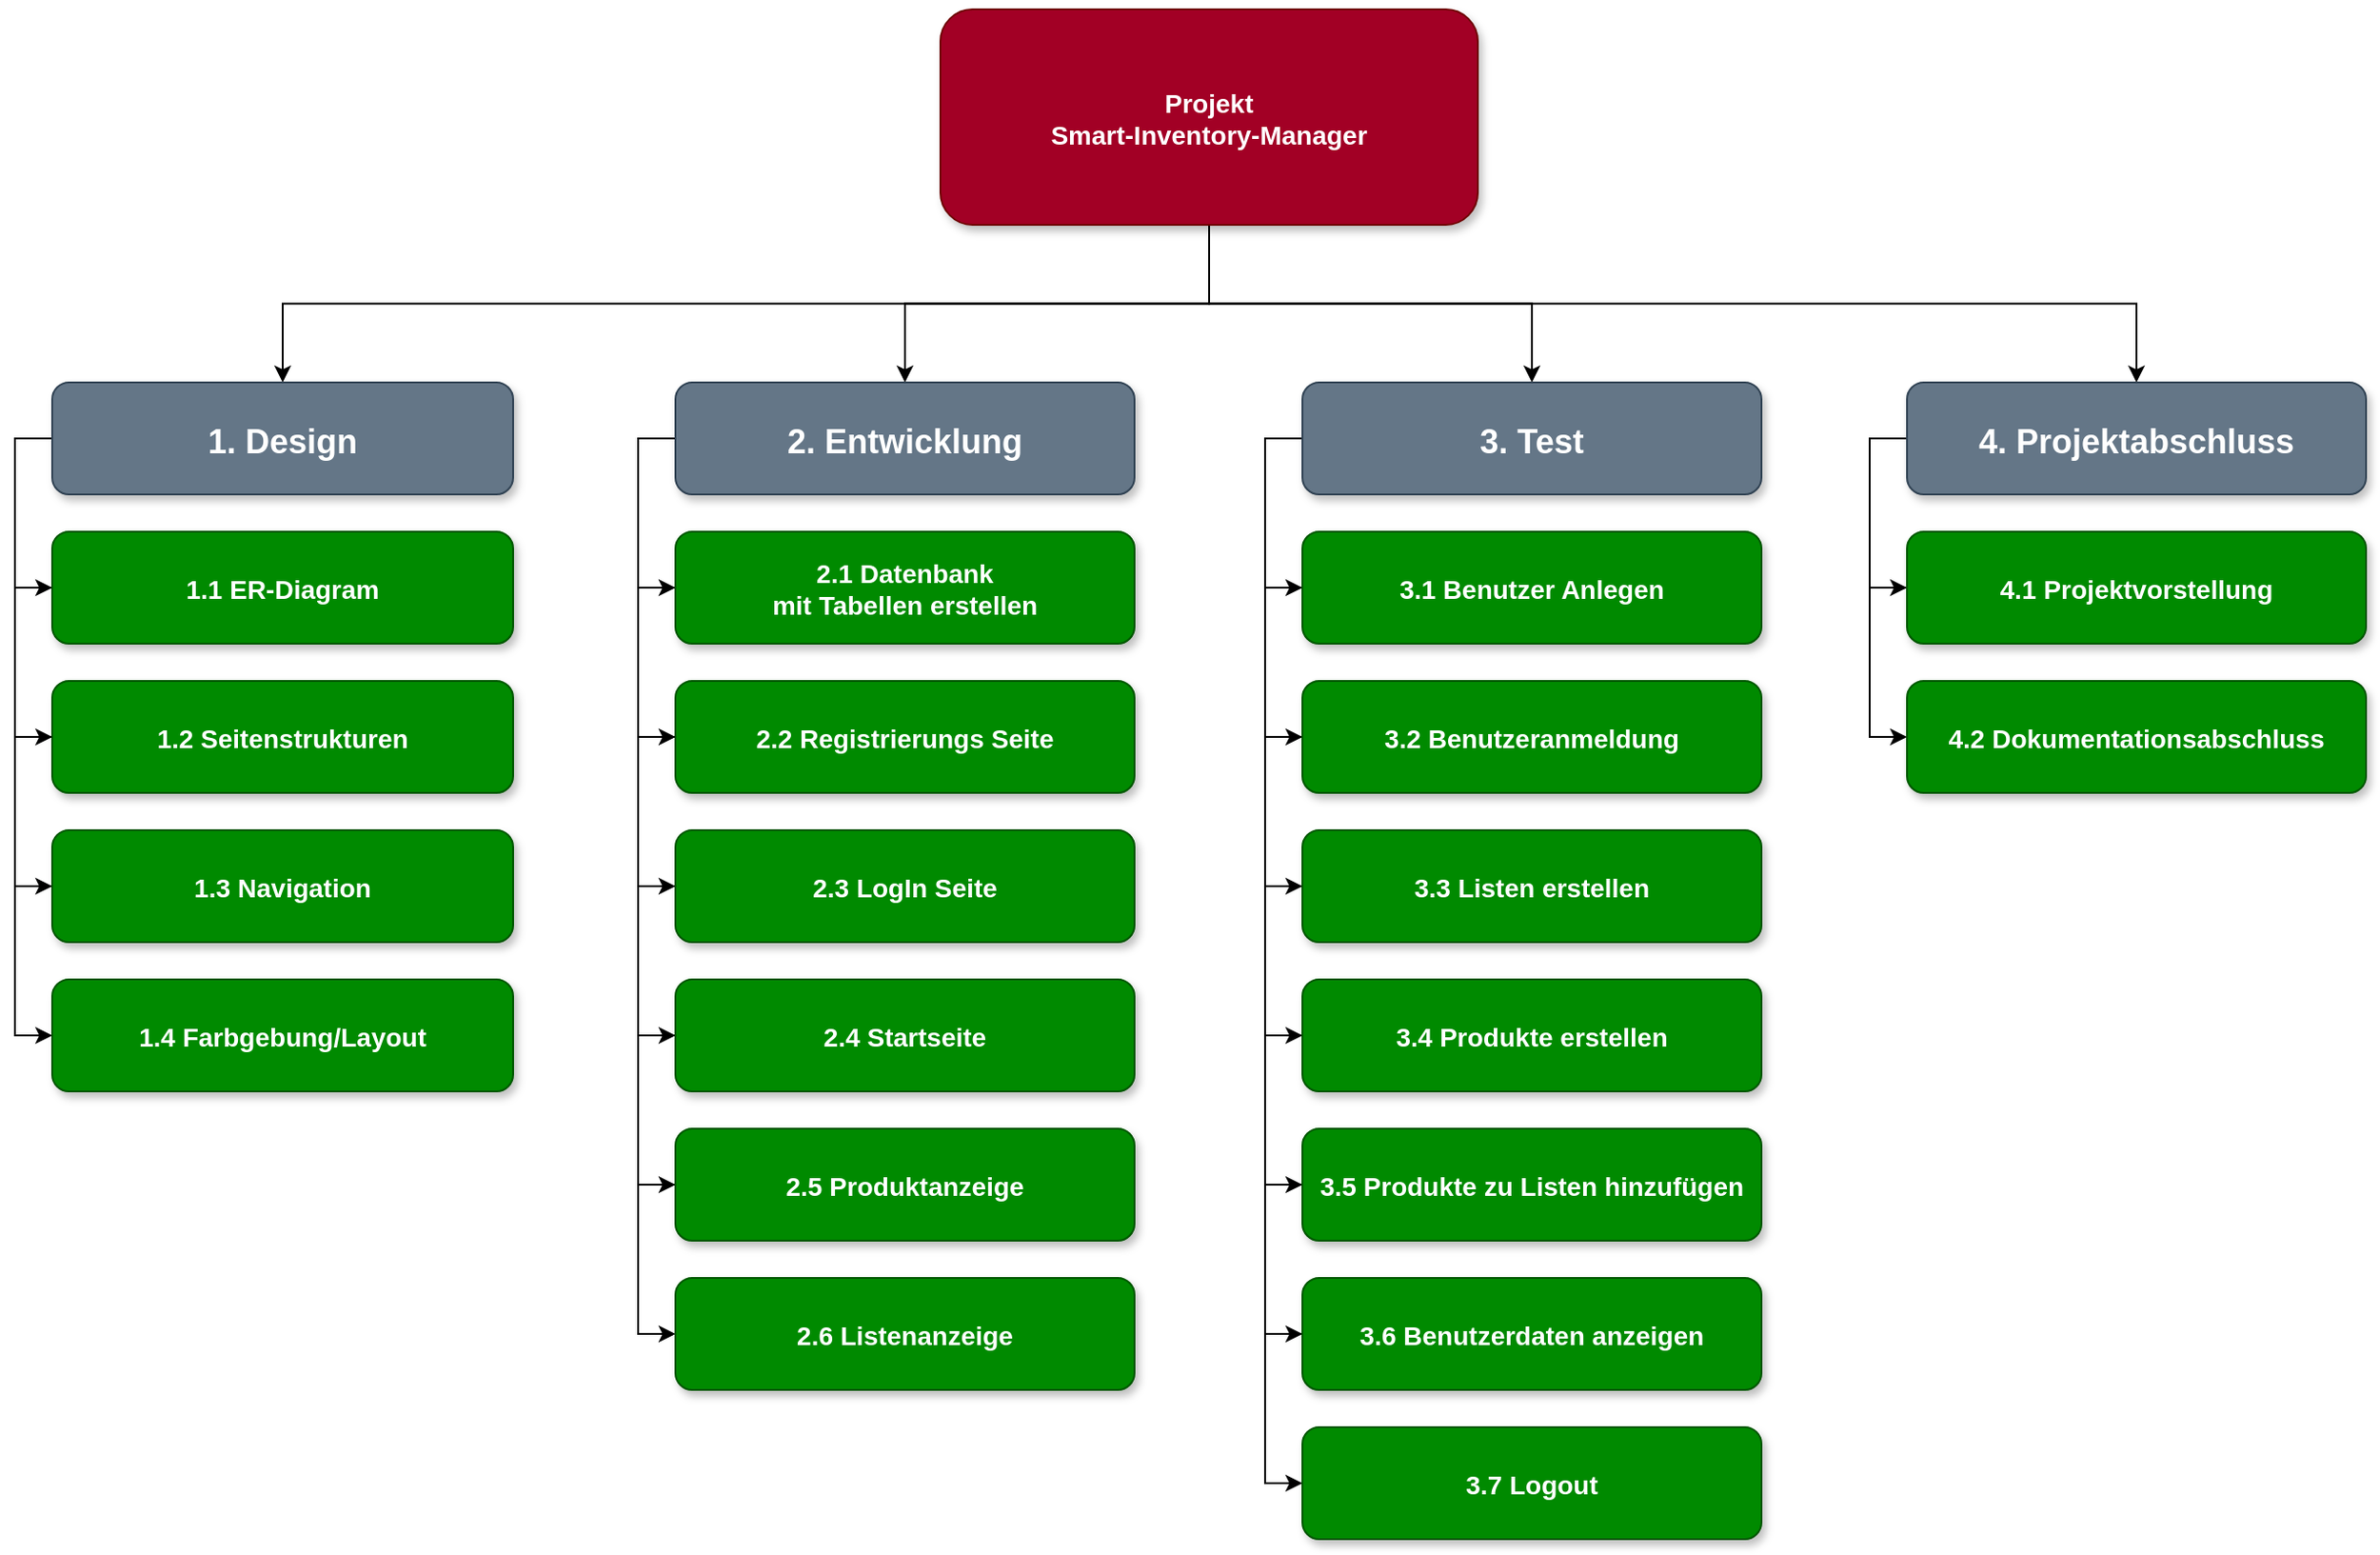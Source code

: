 <mxfile version="19.0.0" type="device"><diagram name="Page-1" id="97916047-d0de-89f5-080d-49f4d83e522f"><mxGraphModel dx="1422" dy="865" grid="1" gridSize="10" guides="1" tooltips="1" connect="1" arrows="1" fold="1" page="1" pageScale="1.5" pageWidth="1169" pageHeight="827" background="none" math="0" shadow="0"><root><mxCell id="0"/><mxCell id="1" parent="0"/><mxCell id="I8RUOzyOWKrjhwBHtN3--10" style="rounded=0;orthogonalLoop=1;jettySize=auto;html=1;exitX=0.5;exitY=1;exitDx=0;exitDy=0;entryX=0.5;entryY=0;entryDx=0;entryDy=0;edgeStyle=orthogonalEdgeStyle;" edge="1" parent="1" source="2" target="RlSg-a_sST2JmhJG74ig-11"><mxGeometry relative="1" as="geometry"/></mxCell><mxCell id="I8RUOzyOWKrjhwBHtN3--11" style="edgeStyle=orthogonalEdgeStyle;rounded=0;orthogonalLoop=1;jettySize=auto;html=1;exitX=0.5;exitY=1;exitDx=0;exitDy=0;entryX=0.5;entryY=0;entryDx=0;entryDy=0;" edge="1" parent="1" source="2" target="uiAX3246JNuQ0NEtKGNV-59"><mxGeometry relative="1" as="geometry"/></mxCell><mxCell id="I8RUOzyOWKrjhwBHtN3--17" style="edgeStyle=orthogonalEdgeStyle;rounded=0;orthogonalLoop=1;jettySize=auto;html=1;exitX=0.5;exitY=1;exitDx=0;exitDy=0;entryX=0.5;entryY=0;entryDx=0;entryDy=0;fontSize=18;" edge="1" parent="1" source="2" target="I8RUOzyOWKrjhwBHtN3--12"><mxGeometry relative="1" as="geometry"/></mxCell><mxCell id="I8RUOzyOWKrjhwBHtN3--18" style="edgeStyle=orthogonalEdgeStyle;rounded=0;orthogonalLoop=1;jettySize=auto;html=1;exitX=0.5;exitY=1;exitDx=0;exitDy=0;entryX=0.5;entryY=0;entryDx=0;entryDy=0;fontSize=18;" edge="1" parent="1" source="2" target="uiAX3246JNuQ0NEtKGNV-61"><mxGeometry relative="1" as="geometry"/></mxCell><mxCell id="2" value="Projekt &#10;Smart-Inventory-Manager" style="rounded=1;fillColor=#a20025;strokeColor=#6F0000;shadow=1;fontStyle=1;fontColor=#ffffff;fontSize=14;" parent="1" vertex="1"><mxGeometry x="570" y="40" width="288" height="115.5" as="geometry"/></mxCell><mxCell id="I8RUOzyOWKrjhwBHtN3--25" style="edgeStyle=orthogonalEdgeStyle;rounded=0;orthogonalLoop=1;jettySize=auto;html=1;exitX=0;exitY=0.5;exitDx=0;exitDy=0;entryX=0;entryY=0.5;entryDx=0;entryDy=0;fontSize=18;" edge="1" parent="1" source="uiAX3246JNuQ0NEtKGNV-59" target="RlSg-a_sST2JmhJG74ig-26"><mxGeometry relative="1" as="geometry"/></mxCell><mxCell id="uiAX3246JNuQ0NEtKGNV-59" value="2. Entwicklung" style="rounded=1;shadow=1;fontStyle=1;fontSize=18;fillColor=#647687;fontColor=#ffffff;strokeColor=#314354;" parent="1" vertex="1"><mxGeometry x="428" y="240" width="246" height="60" as="geometry"/></mxCell><mxCell id="I8RUOzyOWKrjhwBHtN3--20" style="edgeStyle=orthogonalEdgeStyle;rounded=0;orthogonalLoop=1;jettySize=auto;html=1;exitX=0;exitY=0.5;exitDx=0;exitDy=0;entryX=0;entryY=0.5;entryDx=0;entryDy=0;fontSize=18;" edge="1" parent="1" source="uiAX3246JNuQ0NEtKGNV-61" target="RlSg-a_sST2JmhJG74ig-3"><mxGeometry relative="1" as="geometry"/></mxCell><mxCell id="uiAX3246JNuQ0NEtKGNV-61" value="1. Design" style="rounded=1;shadow=1;fontStyle=1;fontSize=18;fillColor=#647687;fontColor=#ffffff;strokeColor=#314354;" parent="1" vertex="1"><mxGeometry x="94" y="240" width="247" height="60" as="geometry"/></mxCell><mxCell id="I8RUOzyOWKrjhwBHtN3--27" style="edgeStyle=orthogonalEdgeStyle;rounded=0;orthogonalLoop=1;jettySize=auto;html=1;exitX=0;exitY=0.5;exitDx=0;exitDy=0;entryX=0;entryY=0.5;entryDx=0;entryDy=0;fontSize=18;" edge="1" parent="1" source="uiAX3246JNuQ0NEtKGNV-64" target="uiAX3246JNuQ0NEtKGNV-69"><mxGeometry relative="1" as="geometry"/></mxCell><mxCell id="uiAX3246JNuQ0NEtKGNV-64" value="2.2 Registrierungs Seite" style="rounded=1;fillColor=#008a00;strokeColor=#005700;shadow=1;fontStyle=1;fontColor=#ffffff;fontSize=14;" parent="1" vertex="1"><mxGeometry x="428" y="400" width="246" height="60" as="geometry"/></mxCell><mxCell id="I8RUOzyOWKrjhwBHtN3--23" style="edgeStyle=orthogonalEdgeStyle;rounded=0;orthogonalLoop=1;jettySize=auto;html=1;exitX=0;exitY=0.5;exitDx=0;exitDy=0;entryX=0;entryY=0.5;entryDx=0;entryDy=0;fontSize=18;" edge="1" parent="1" source="uiAX3246JNuQ0NEtKGNV-66" target="uiAX3246JNuQ0NEtKGNV-71"><mxGeometry relative="1" as="geometry"/></mxCell><mxCell id="uiAX3246JNuQ0NEtKGNV-66" value="1.2 Seitenstrukturen" style="rounded=1;fillColor=#008a00;strokeColor=#005700;shadow=1;fontStyle=1;fontColor=#ffffff;fontSize=14;" parent="1" vertex="1"><mxGeometry x="94" y="400" width="247" height="60" as="geometry"/></mxCell><mxCell id="I8RUOzyOWKrjhwBHtN3--28" style="edgeStyle=orthogonalEdgeStyle;rounded=0;orthogonalLoop=1;jettySize=auto;html=1;exitX=0;exitY=0.5;exitDx=0;exitDy=0;entryX=0;entryY=0.5;entryDx=0;entryDy=0;fontSize=18;" edge="1" parent="1" source="uiAX3246JNuQ0NEtKGNV-69" target="uiAX3246JNuQ0NEtKGNV-74"><mxGeometry relative="1" as="geometry"/></mxCell><mxCell id="uiAX3246JNuQ0NEtKGNV-69" value="2.3 LogIn Seite" style="rounded=1;fillColor=#008a00;strokeColor=#005700;shadow=1;fontStyle=1;fontColor=#ffffff;fontSize=14;" parent="1" vertex="1"><mxGeometry x="428" y="480" width="246" height="60" as="geometry"/></mxCell><mxCell id="I8RUOzyOWKrjhwBHtN3--24" style="edgeStyle=orthogonalEdgeStyle;rounded=0;orthogonalLoop=1;jettySize=auto;html=1;exitX=0;exitY=0.5;exitDx=0;exitDy=0;entryX=0;entryY=0.5;entryDx=0;entryDy=0;fontSize=18;" edge="1" parent="1" source="uiAX3246JNuQ0NEtKGNV-71" target="uiAX3246JNuQ0NEtKGNV-76"><mxGeometry relative="1" as="geometry"/></mxCell><mxCell id="uiAX3246JNuQ0NEtKGNV-71" value="1.3 Navigation" style="rounded=1;fillColor=#008a00;strokeColor=#005700;shadow=1;fontStyle=1;fontColor=#ffffff;fontSize=14;" parent="1" vertex="1"><mxGeometry x="94" y="480" width="247" height="60" as="geometry"/></mxCell><mxCell id="I8RUOzyOWKrjhwBHtN3--29" style="edgeStyle=orthogonalEdgeStyle;rounded=0;orthogonalLoop=1;jettySize=auto;html=1;exitX=0;exitY=0.5;exitDx=0;exitDy=0;entryX=0;entryY=0.5;entryDx=0;entryDy=0;fontSize=18;" edge="1" parent="1" source="uiAX3246JNuQ0NEtKGNV-74" target="RlSg-a_sST2JmhJG74ig-2"><mxGeometry relative="1" as="geometry"/></mxCell><mxCell id="uiAX3246JNuQ0NEtKGNV-74" value="2.4 Startseite" style="rounded=1;fillColor=#008a00;strokeColor=#005700;shadow=1;fontStyle=1;fontColor=#ffffff;fontSize=14;" parent="1" vertex="1"><mxGeometry x="428" y="560" width="246" height="60" as="geometry"/></mxCell><mxCell id="uiAX3246JNuQ0NEtKGNV-76" value="1.4 Farbgebung/Layout" style="rounded=1;fillColor=#008a00;strokeColor=#005700;shadow=1;fontStyle=1;fontColor=#ffffff;fontSize=14;" parent="1" vertex="1"><mxGeometry x="94" y="560" width="247" height="60" as="geometry"/></mxCell><mxCell id="I8RUOzyOWKrjhwBHtN3--30" style="edgeStyle=orthogonalEdgeStyle;rounded=0;orthogonalLoop=1;jettySize=auto;html=1;exitX=0;exitY=0.5;exitDx=0;exitDy=0;entryX=0;entryY=0.5;entryDx=0;entryDy=0;fontSize=18;" edge="1" parent="1" source="RlSg-a_sST2JmhJG74ig-2" target="RlSg-a_sST2JmhJG74ig-6"><mxGeometry relative="1" as="geometry"/></mxCell><mxCell id="RlSg-a_sST2JmhJG74ig-2" value="2.5 Produktanzeige" style="rounded=1;fillColor=#008a00;strokeColor=#005700;shadow=1;fontStyle=1;fontColor=#ffffff;fontSize=14;" parent="1" vertex="1"><mxGeometry x="428" y="640" width="246" height="60" as="geometry"/></mxCell><mxCell id="I8RUOzyOWKrjhwBHtN3--22" style="edgeStyle=orthogonalEdgeStyle;rounded=0;orthogonalLoop=1;jettySize=auto;html=1;exitX=0;exitY=0.5;exitDx=0;exitDy=0;entryX=0;entryY=0.5;entryDx=0;entryDy=0;fontSize=18;" edge="1" parent="1" source="RlSg-a_sST2JmhJG74ig-3" target="uiAX3246JNuQ0NEtKGNV-66"><mxGeometry relative="1" as="geometry"/></mxCell><mxCell id="RlSg-a_sST2JmhJG74ig-3" value="1.1 ER-Diagram" style="rounded=1;fillColor=#008a00;strokeColor=#005700;shadow=1;fontStyle=1;fontColor=#ffffff;fontSize=14;" parent="1" vertex="1"><mxGeometry x="94" y="320" width="247" height="60" as="geometry"/></mxCell><mxCell id="RlSg-a_sST2JmhJG74ig-6" value="2.6 Listenanzeige" style="rounded=1;fillColor=#008a00;strokeColor=#005700;shadow=1;fontStyle=1;fontColor=#ffffff;fontSize=14;" parent="1" vertex="1"><mxGeometry x="428" y="720" width="246" height="60" as="geometry"/></mxCell><mxCell id="I8RUOzyOWKrjhwBHtN3--31" style="edgeStyle=orthogonalEdgeStyle;rounded=0;orthogonalLoop=1;jettySize=auto;html=1;exitX=0;exitY=0.5;exitDx=0;exitDy=0;entryX=0;entryY=0.5;entryDx=0;entryDy=0;fontSize=18;" edge="1" parent="1" source="RlSg-a_sST2JmhJG74ig-11" target="RlSg-a_sST2JmhJG74ig-13"><mxGeometry relative="1" as="geometry"/></mxCell><mxCell id="RlSg-a_sST2JmhJG74ig-11" value="3. Test" style="rounded=1;shadow=1;fontStyle=1;fontSize=18;fillColor=#647687;fontColor=#ffffff;strokeColor=#314354;" parent="1" vertex="1"><mxGeometry x="764" y="240" width="246" height="60" as="geometry"/></mxCell><mxCell id="I8RUOzyOWKrjhwBHtN3--32" style="edgeStyle=orthogonalEdgeStyle;rounded=0;orthogonalLoop=1;jettySize=auto;html=1;exitX=0;exitY=0.5;exitDx=0;exitDy=0;entryX=0;entryY=0.5;entryDx=0;entryDy=0;fontSize=18;" edge="1" parent="1" source="RlSg-a_sST2JmhJG74ig-13" target="RlSg-a_sST2JmhJG74ig-15"><mxGeometry relative="1" as="geometry"/></mxCell><mxCell id="RlSg-a_sST2JmhJG74ig-13" value="3.1 Benutzer Anlegen" style="rounded=1;fillColor=#008a00;strokeColor=#005700;shadow=1;fontStyle=1;fontColor=#ffffff;fontSize=14;" parent="1" vertex="1"><mxGeometry x="764" y="320" width="246" height="60" as="geometry"/></mxCell><mxCell id="I8RUOzyOWKrjhwBHtN3--35" style="edgeStyle=orthogonalEdgeStyle;rounded=0;orthogonalLoop=1;jettySize=auto;html=1;exitX=0;exitY=0.5;exitDx=0;exitDy=0;entryX=0;entryY=0.5;entryDx=0;entryDy=0;fontSize=18;" edge="1" parent="1" source="RlSg-a_sST2JmhJG74ig-15" target="RlSg-a_sST2JmhJG74ig-17"><mxGeometry relative="1" as="geometry"/></mxCell><mxCell id="RlSg-a_sST2JmhJG74ig-15" value="3.2 Benutzeranmeldung" style="rounded=1;fillColor=#008a00;strokeColor=#005700;shadow=1;fontStyle=1;fontColor=#ffffff;fontSize=14;" parent="1" vertex="1"><mxGeometry x="764" y="400" width="246" height="60" as="geometry"/></mxCell><mxCell id="I8RUOzyOWKrjhwBHtN3--33" style="edgeStyle=orthogonalEdgeStyle;rounded=0;orthogonalLoop=1;jettySize=auto;html=1;exitX=0;exitY=0.5;exitDx=0;exitDy=0;entryX=0;entryY=0.5;entryDx=0;entryDy=0;fontSize=18;" edge="1" parent="1" source="RlSg-a_sST2JmhJG74ig-17" target="RlSg-a_sST2JmhJG74ig-19"><mxGeometry relative="1" as="geometry"/></mxCell><mxCell id="RlSg-a_sST2JmhJG74ig-17" value="3.3 Listen erstellen" style="rounded=1;fillColor=#008a00;strokeColor=#005700;shadow=1;fontStyle=1;fontColor=#ffffff;fontSize=14;" parent="1" vertex="1"><mxGeometry x="764" y="480" width="246" height="60" as="geometry"/></mxCell><mxCell id="I8RUOzyOWKrjhwBHtN3--36" style="edgeStyle=orthogonalEdgeStyle;rounded=0;orthogonalLoop=1;jettySize=auto;html=1;exitX=0;exitY=0.5;exitDx=0;exitDy=0;entryX=0;entryY=0.5;entryDx=0;entryDy=0;fontSize=18;" edge="1" parent="1" source="RlSg-a_sST2JmhJG74ig-19" target="RlSg-a_sST2JmhJG74ig-21"><mxGeometry relative="1" as="geometry"/></mxCell><mxCell id="RlSg-a_sST2JmhJG74ig-19" value="3.4 Produkte erstellen" style="rounded=1;fillColor=#008a00;strokeColor=#005700;shadow=1;fontStyle=1;fontColor=#ffffff;fontSize=14;" parent="1" vertex="1"><mxGeometry x="764" y="560" width="246" height="60" as="geometry"/></mxCell><mxCell id="I8RUOzyOWKrjhwBHtN3--34" style="edgeStyle=orthogonalEdgeStyle;rounded=0;orthogonalLoop=1;jettySize=auto;html=1;exitX=0;exitY=0.5;exitDx=0;exitDy=0;entryX=0;entryY=0.5;entryDx=0;entryDy=0;fontSize=18;" edge="1" parent="1" source="RlSg-a_sST2JmhJG74ig-21" target="RlSg-a_sST2JmhJG74ig-28"><mxGeometry relative="1" as="geometry"/></mxCell><mxCell id="RlSg-a_sST2JmhJG74ig-21" value="3.5 Produkte zu Listen hinzufügen" style="rounded=1;fillColor=#008a00;strokeColor=#005700;shadow=1;fontStyle=1;fontColor=#ffffff;fontSize=14;" parent="1" vertex="1"><mxGeometry x="764" y="640" width="246" height="60" as="geometry"/></mxCell><mxCell id="I8RUOzyOWKrjhwBHtN3--26" style="edgeStyle=orthogonalEdgeStyle;rounded=0;orthogonalLoop=1;jettySize=auto;html=1;exitX=0;exitY=0.5;exitDx=0;exitDy=0;entryX=0;entryY=0.5;entryDx=0;entryDy=0;fontSize=18;" edge="1" parent="1" source="RlSg-a_sST2JmhJG74ig-26" target="uiAX3246JNuQ0NEtKGNV-64"><mxGeometry relative="1" as="geometry"/></mxCell><mxCell id="RlSg-a_sST2JmhJG74ig-26" value="2.1 Datenbank&#10;mit Tabellen erstellen" style="rounded=1;fillColor=#008a00;strokeColor=#005700;shadow=1;fontStyle=1;fontColor=#ffffff;fontSize=14;" parent="1" vertex="1"><mxGeometry x="428" y="320" width="246" height="60" as="geometry"/></mxCell><mxCell id="I8RUOzyOWKrjhwBHtN3--37" style="edgeStyle=orthogonalEdgeStyle;rounded=0;orthogonalLoop=1;jettySize=auto;html=1;exitX=0;exitY=0.5;exitDx=0;exitDy=0;entryX=0;entryY=0.5;entryDx=0;entryDy=0;fontSize=18;" edge="1" parent="1" source="RlSg-a_sST2JmhJG74ig-28" target="RlSg-a_sST2JmhJG74ig-30"><mxGeometry relative="1" as="geometry"/></mxCell><mxCell id="RlSg-a_sST2JmhJG74ig-28" value="3.6 Benutzerdaten anzeigen" style="rounded=1;fillColor=#008a00;strokeColor=#005700;shadow=1;fontStyle=1;fontColor=#ffffff;fontSize=14;" parent="1" vertex="1"><mxGeometry x="764" y="720" width="246" height="60" as="geometry"/></mxCell><mxCell id="RlSg-a_sST2JmhJG74ig-30" value="3.7 Logout" style="rounded=1;fillColor=#008a00;strokeColor=#005700;shadow=1;fontStyle=1;fontColor=#ffffff;fontSize=14;" parent="1" vertex="1"><mxGeometry x="764" y="800" width="246" height="60" as="geometry"/></mxCell><mxCell id="I8RUOzyOWKrjhwBHtN3--38" style="edgeStyle=orthogonalEdgeStyle;rounded=0;orthogonalLoop=1;jettySize=auto;html=1;exitX=0;exitY=0.5;exitDx=0;exitDy=0;entryX=0;entryY=0.5;entryDx=0;entryDy=0;fontSize=18;" edge="1" parent="1" source="I8RUOzyOWKrjhwBHtN3--12" target="I8RUOzyOWKrjhwBHtN3--13"><mxGeometry relative="1" as="geometry"/></mxCell><mxCell id="I8RUOzyOWKrjhwBHtN3--12" value="4. Projektabschluss" style="rounded=1;shadow=1;fontStyle=1;fontSize=18;fillColor=#647687;fontColor=#ffffff;strokeColor=#314354;" vertex="1" parent="1"><mxGeometry x="1088" y="240" width="246" height="60" as="geometry"/></mxCell><mxCell id="I8RUOzyOWKrjhwBHtN3--39" style="edgeStyle=orthogonalEdgeStyle;rounded=0;orthogonalLoop=1;jettySize=auto;html=1;exitX=0;exitY=0.5;exitDx=0;exitDy=0;entryX=0;entryY=0.5;entryDx=0;entryDy=0;fontSize=18;" edge="1" parent="1" source="I8RUOzyOWKrjhwBHtN3--13" target="I8RUOzyOWKrjhwBHtN3--14"><mxGeometry relative="1" as="geometry"/></mxCell><mxCell id="I8RUOzyOWKrjhwBHtN3--13" value="4.1 Projektvorstellung" style="rounded=1;fillColor=#008a00;strokeColor=#005700;shadow=1;fontStyle=1;fontColor=#ffffff;fontSize=14;" vertex="1" parent="1"><mxGeometry x="1088" y="320" width="246" height="60" as="geometry"/></mxCell><mxCell id="I8RUOzyOWKrjhwBHtN3--14" value="4.2 Dokumentationsabschluss" style="rounded=1;fillColor=#008a00;strokeColor=#005700;shadow=1;fontStyle=1;fontColor=#ffffff;fontSize=14;" vertex="1" parent="1"><mxGeometry x="1088" y="400" width="246" height="60" as="geometry"/></mxCell></root></mxGraphModel></diagram></mxfile>